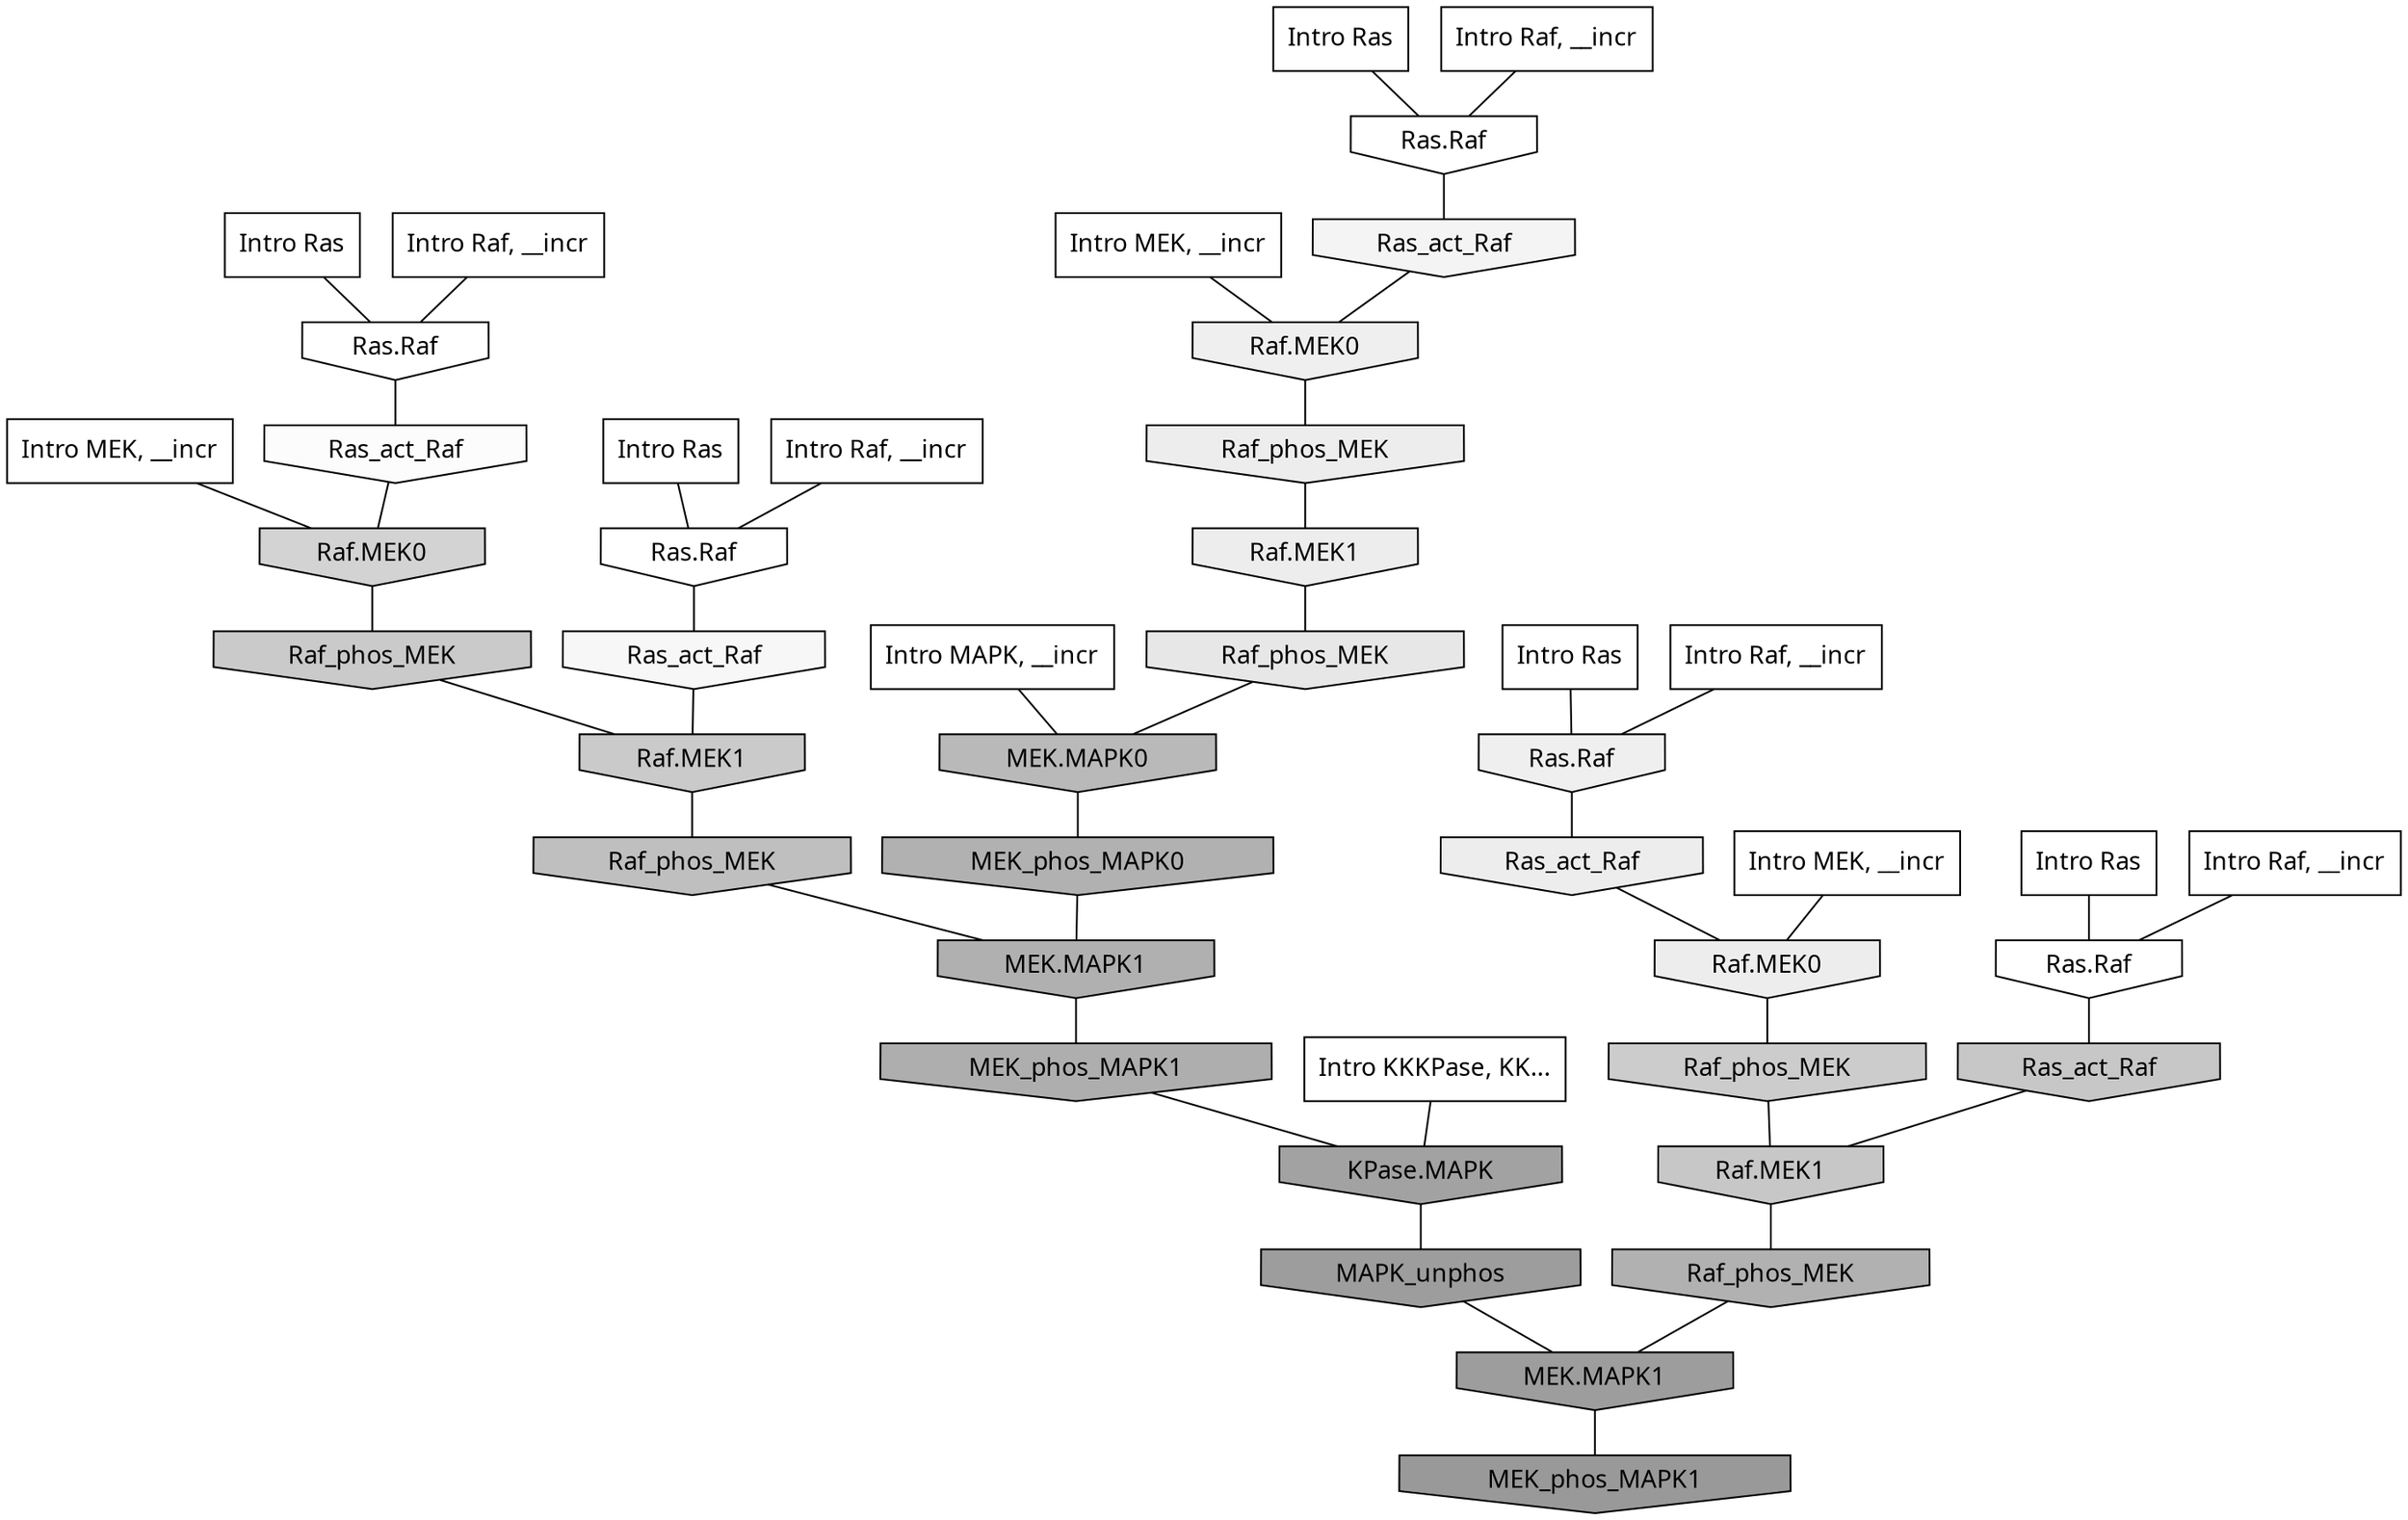 digraph G{
  rankdir="TB";
  ranksep=0.30;
  node [fontname="CMU Serif"];
  edge [fontname="CMU Serif"];
  
  19 [label="Intro Ras", shape=rectangle, style=filled, fillcolor="0.000 0.000 1.000"]
  
  22 [label="Intro Ras", shape=rectangle, style=filled, fillcolor="0.000 0.000 1.000"]
  
  56 [label="Intro Ras", shape=rectangle, style=filled, fillcolor="0.000 0.000 1.000"]
  
  60 [label="Intro Ras", shape=rectangle, style=filled, fillcolor="0.000 0.000 1.000"]
  
  69 [label="Intro Ras", shape=rectangle, style=filled, fillcolor="0.000 0.000 1.000"]
  
  112 [label="Intro Raf, __incr", shape=rectangle, style=filled, fillcolor="0.000 0.000 1.000"]
  
  373 [label="Intro Raf, __incr", shape=rectangle, style=filled, fillcolor="0.000 0.000 1.000"]
  
  547 [label="Intro Raf, __incr", shape=rectangle, style=filled, fillcolor="0.000 0.000 1.000"]
  
  777 [label="Intro Raf, __incr", shape=rectangle, style=filled, fillcolor="0.000 0.000 1.000"]
  
  1056 [label="Intro Raf, __incr", shape=rectangle, style=filled, fillcolor="0.000 0.000 1.000"]
  
  1199 [label="Intro MEK, __incr", shape=rectangle, style=filled, fillcolor="0.000 0.000 1.000"]
  
  1284 [label="Intro MEK, __incr", shape=rectangle, style=filled, fillcolor="0.000 0.000 1.000"]
  
  1289 [label="Intro MEK, __incr", shape=rectangle, style=filled, fillcolor="0.000 0.000 1.000"]
  
  3038 [label="Intro MAPK, __incr", shape=rectangle, style=filled, fillcolor="0.000 0.000 1.000"]
  
  3163 [label="Intro KKKPase, KK...", shape=rectangle, style=filled, fillcolor="0.000 0.000 1.000"]
  
  3258 [label="Ras.Raf", shape=invhouse, style=filled, fillcolor="0.000 0.000 1.000"]
  
  3262 [label="Ras.Raf", shape=invhouse, style=filled, fillcolor="0.000 0.000 1.000"]
  
  3276 [label="Ras.Raf", shape=invhouse, style=filled, fillcolor="0.000 0.000 1.000"]
  
  3331 [label="Ras.Raf", shape=invhouse, style=filled, fillcolor="0.000 0.000 0.998"]
  
  3416 [label="Ras_act_Raf", shape=invhouse, style=filled, fillcolor="0.000 0.000 0.986"]
  
  3564 [label="Ras_act_Raf", shape=invhouse, style=filled, fillcolor="0.000 0.000 0.965"]
  
  3641 [label="Ras_act_Raf", shape=invhouse, style=filled, fillcolor="0.000 0.000 0.957"]
  
  3929 [label="Ras.Raf", shape=invhouse, style=filled, fillcolor="0.000 0.000 0.936"]
  
  3959 [label="Raf.MEK0", shape=invhouse, style=filled, fillcolor="0.000 0.000 0.935"]
  
  4077 [label="Ras_act_Raf", shape=invhouse, style=filled, fillcolor="0.000 0.000 0.928"]
  
  4079 [label="Raf.MEK0", shape=invhouse, style=filled, fillcolor="0.000 0.000 0.928"]
  
  4106 [label="Raf_phos_MEK", shape=invhouse, style=filled, fillcolor="0.000 0.000 0.926"]
  
  4108 [label="Raf.MEK1", shape=invhouse, style=filled, fillcolor="0.000 0.000 0.926"]
  
  4459 [label="Raf_phos_MEK", shape=invhouse, style=filled, fillcolor="0.000 0.000 0.904"]
  
  5946 [label="Raf.MEK0", shape=invhouse, style=filled, fillcolor="0.000 0.000 0.826"]
  
  6557 [label="Raf_phos_MEK", shape=invhouse, style=filled, fillcolor="0.000 0.000 0.800"]
  
  6798 [label="Raf_phos_MEK", shape=invhouse, style=filled, fillcolor="0.000 0.000 0.791"]
  
  6831 [label="Raf.MEK1", shape=invhouse, style=filled, fillcolor="0.000 0.000 0.791"]
  
  7249 [label="Ras_act_Raf", shape=invhouse, style=filled, fillcolor="0.000 0.000 0.778"]
  
  7251 [label="Raf.MEK1", shape=invhouse, style=filled, fillcolor="0.000 0.000 0.778"]
  
  8369 [label="Raf_phos_MEK", shape=invhouse, style=filled, fillcolor="0.000 0.000 0.747"]
  
  9174 [label="MEK.MAPK0", shape=invhouse, style=filled, fillcolor="0.000 0.000 0.725"]
  
  10754 [label="Raf_phos_MEK", shape=invhouse, style=filled, fillcolor="0.000 0.000 0.694"]
  
  10863 [label="MEK_phos_MAPK0", shape=invhouse, style=filled, fillcolor="0.000 0.000 0.693"]
  
  10952 [label="MEK.MAPK1", shape=invhouse, style=filled, fillcolor="0.000 0.000 0.691"]
  
  11455 [label="MEK_phos_MAPK1", shape=invhouse, style=filled, fillcolor="0.000 0.000 0.682"]
  
  14869 [label="KPase.MAPK", shape=invhouse, style=filled, fillcolor="0.000 0.000 0.635"]
  
  16146 [label="MAPK_unphos", shape=invhouse, style=filled, fillcolor="0.000 0.000 0.614"]
  
  16150 [label="MEK.MAPK1", shape=invhouse, style=filled, fillcolor="0.000 0.000 0.614"]
  
  16751 [label="MEK_phos_MAPK1", shape=invhouse, style=filled, fillcolor="0.000 0.000 0.600"]
  
  
  16150 -> 16751 [dir=none, color="0.000 0.000 0.000"] 
  16146 -> 16150 [dir=none, color="0.000 0.000 0.000"] 
  14869 -> 16146 [dir=none, color="0.000 0.000 0.000"] 
  11455 -> 14869 [dir=none, color="0.000 0.000 0.000"] 
  10952 -> 11455 [dir=none, color="0.000 0.000 0.000"] 
  10863 -> 10952 [dir=none, color="0.000 0.000 0.000"] 
  10754 -> 16150 [dir=none, color="0.000 0.000 0.000"] 
  9174 -> 10863 [dir=none, color="0.000 0.000 0.000"] 
  8369 -> 10952 [dir=none, color="0.000 0.000 0.000"] 
  7251 -> 10754 [dir=none, color="0.000 0.000 0.000"] 
  7249 -> 7251 [dir=none, color="0.000 0.000 0.000"] 
  6831 -> 8369 [dir=none, color="0.000 0.000 0.000"] 
  6798 -> 6831 [dir=none, color="0.000 0.000 0.000"] 
  6557 -> 7251 [dir=none, color="0.000 0.000 0.000"] 
  5946 -> 6798 [dir=none, color="0.000 0.000 0.000"] 
  4459 -> 9174 [dir=none, color="0.000 0.000 0.000"] 
  4108 -> 4459 [dir=none, color="0.000 0.000 0.000"] 
  4106 -> 4108 [dir=none, color="0.000 0.000 0.000"] 
  4079 -> 6557 [dir=none, color="0.000 0.000 0.000"] 
  4077 -> 4079 [dir=none, color="0.000 0.000 0.000"] 
  3959 -> 4106 [dir=none, color="0.000 0.000 0.000"] 
  3929 -> 4077 [dir=none, color="0.000 0.000 0.000"] 
  3641 -> 3959 [dir=none, color="0.000 0.000 0.000"] 
  3564 -> 6831 [dir=none, color="0.000 0.000 0.000"] 
  3416 -> 5946 [dir=none, color="0.000 0.000 0.000"] 
  3331 -> 7249 [dir=none, color="0.000 0.000 0.000"] 
  3276 -> 3641 [dir=none, color="0.000 0.000 0.000"] 
  3262 -> 3416 [dir=none, color="0.000 0.000 0.000"] 
  3258 -> 3564 [dir=none, color="0.000 0.000 0.000"] 
  3163 -> 14869 [dir=none, color="0.000 0.000 0.000"] 
  3038 -> 9174 [dir=none, color="0.000 0.000 0.000"] 
  1289 -> 5946 [dir=none, color="0.000 0.000 0.000"] 
  1284 -> 3959 [dir=none, color="0.000 0.000 0.000"] 
  1199 -> 4079 [dir=none, color="0.000 0.000 0.000"] 
  1056 -> 3258 [dir=none, color="0.000 0.000 0.000"] 
  777 -> 3276 [dir=none, color="0.000 0.000 0.000"] 
  547 -> 3331 [dir=none, color="0.000 0.000 0.000"] 
  373 -> 3929 [dir=none, color="0.000 0.000 0.000"] 
  112 -> 3262 [dir=none, color="0.000 0.000 0.000"] 
  69 -> 3276 [dir=none, color="0.000 0.000 0.000"] 
  60 -> 3258 [dir=none, color="0.000 0.000 0.000"] 
  56 -> 3331 [dir=none, color="0.000 0.000 0.000"] 
  22 -> 3929 [dir=none, color="0.000 0.000 0.000"] 
  19 -> 3262 [dir=none, color="0.000 0.000 0.000"] 
  
  }
